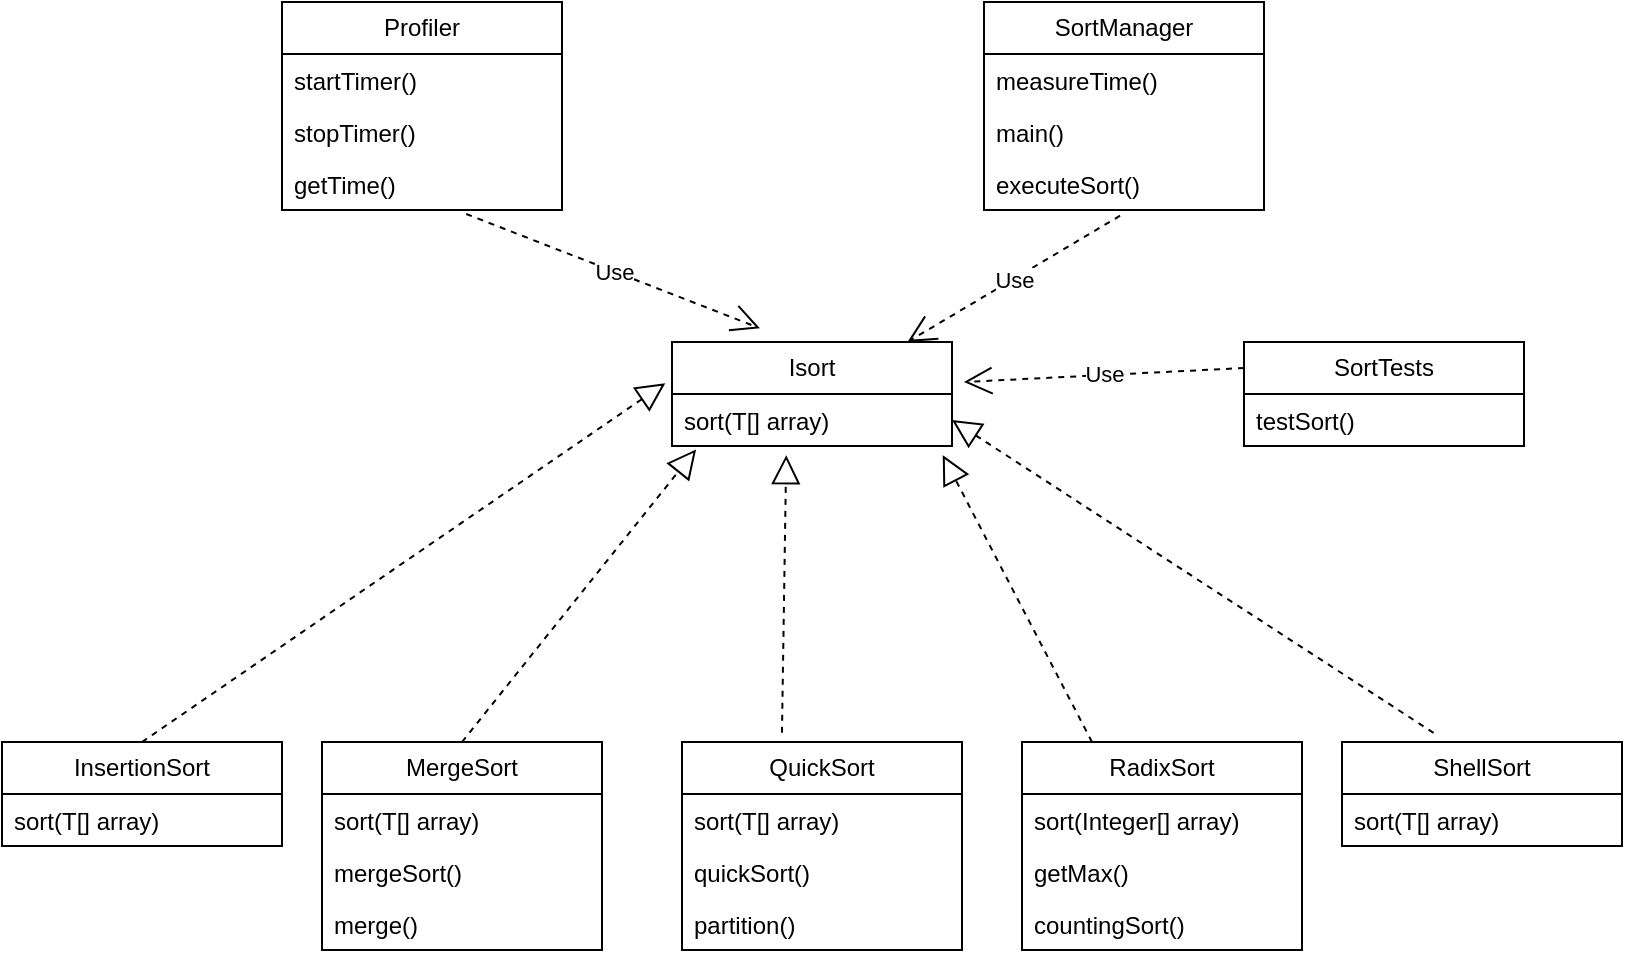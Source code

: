 <mxfile version="24.7.5">
  <diagram name="Página-1" id="txfjiQ5ImsRMTjLnq5LW">
    <mxGraphModel dx="1160" dy="785" grid="1" gridSize="10" guides="1" tooltips="1" connect="1" arrows="1" fold="1" page="1" pageScale="1" pageWidth="827" pageHeight="1169" math="0" shadow="0">
      <root>
        <mxCell id="0" />
        <mxCell id="1" parent="0" />
        <mxCell id="gjnBkRrCsBpbkHh6pPHK-1" value="Isort" style="swimlane;fontStyle=0;childLayout=stackLayout;horizontal=1;startSize=26;fillColor=none;horizontalStack=0;resizeParent=1;resizeParentMax=0;resizeLast=0;collapsible=1;marginBottom=0;whiteSpace=wrap;html=1;" vertex="1" parent="1">
          <mxGeometry x="344" y="200" width="140" height="52" as="geometry" />
        </mxCell>
        <mxCell id="gjnBkRrCsBpbkHh6pPHK-2" value="sort(T[] array)" style="text;strokeColor=none;fillColor=none;align=left;verticalAlign=top;spacingLeft=4;spacingRight=4;overflow=hidden;rotatable=0;points=[[0,0.5],[1,0.5]];portConstraint=eastwest;whiteSpace=wrap;html=1;" vertex="1" parent="gjnBkRrCsBpbkHh6pPHK-1">
          <mxGeometry y="26" width="140" height="26" as="geometry" />
        </mxCell>
        <mxCell id="gjnBkRrCsBpbkHh6pPHK-5" value="InsertionSort" style="swimlane;fontStyle=0;childLayout=stackLayout;horizontal=1;startSize=26;fillColor=none;horizontalStack=0;resizeParent=1;resizeParentMax=0;resizeLast=0;collapsible=1;marginBottom=0;whiteSpace=wrap;html=1;" vertex="1" parent="1">
          <mxGeometry x="9" y="400" width="140" height="52" as="geometry" />
        </mxCell>
        <mxCell id="gjnBkRrCsBpbkHh6pPHK-6" value="sort(T[] array)" style="text;strokeColor=none;fillColor=none;align=left;verticalAlign=top;spacingLeft=4;spacingRight=4;overflow=hidden;rotatable=0;points=[[0,0.5],[1,0.5]];portConstraint=eastwest;whiteSpace=wrap;html=1;" vertex="1" parent="gjnBkRrCsBpbkHh6pPHK-5">
          <mxGeometry y="26" width="140" height="26" as="geometry" />
        </mxCell>
        <mxCell id="gjnBkRrCsBpbkHh6pPHK-9" value="MergeSort" style="swimlane;fontStyle=0;childLayout=stackLayout;horizontal=1;startSize=26;fillColor=none;horizontalStack=0;resizeParent=1;resizeParentMax=0;resizeLast=0;collapsible=1;marginBottom=0;whiteSpace=wrap;html=1;" vertex="1" parent="1">
          <mxGeometry x="169" y="400" width="140" height="104" as="geometry" />
        </mxCell>
        <mxCell id="gjnBkRrCsBpbkHh6pPHK-10" value="sort(T[] array)" style="text;strokeColor=none;fillColor=none;align=left;verticalAlign=top;spacingLeft=4;spacingRight=4;overflow=hidden;rotatable=0;points=[[0,0.5],[1,0.5]];portConstraint=eastwest;whiteSpace=wrap;html=1;" vertex="1" parent="gjnBkRrCsBpbkHh6pPHK-9">
          <mxGeometry y="26" width="140" height="26" as="geometry" />
        </mxCell>
        <mxCell id="gjnBkRrCsBpbkHh6pPHK-11" value="mergeSort()" style="text;strokeColor=none;fillColor=none;align=left;verticalAlign=top;spacingLeft=4;spacingRight=4;overflow=hidden;rotatable=0;points=[[0,0.5],[1,0.5]];portConstraint=eastwest;whiteSpace=wrap;html=1;" vertex="1" parent="gjnBkRrCsBpbkHh6pPHK-9">
          <mxGeometry y="52" width="140" height="26" as="geometry" />
        </mxCell>
        <mxCell id="gjnBkRrCsBpbkHh6pPHK-12" value="merge()" style="text;strokeColor=none;fillColor=none;align=left;verticalAlign=top;spacingLeft=4;spacingRight=4;overflow=hidden;rotatable=0;points=[[0,0.5],[1,0.5]];portConstraint=eastwest;whiteSpace=wrap;html=1;" vertex="1" parent="gjnBkRrCsBpbkHh6pPHK-9">
          <mxGeometry y="78" width="140" height="26" as="geometry" />
        </mxCell>
        <mxCell id="gjnBkRrCsBpbkHh6pPHK-13" value="QuickSort" style="swimlane;fontStyle=0;childLayout=stackLayout;horizontal=1;startSize=26;fillColor=none;horizontalStack=0;resizeParent=1;resizeParentMax=0;resizeLast=0;collapsible=1;marginBottom=0;whiteSpace=wrap;html=1;" vertex="1" parent="1">
          <mxGeometry x="349" y="400" width="140" height="104" as="geometry" />
        </mxCell>
        <mxCell id="gjnBkRrCsBpbkHh6pPHK-14" value="sort(T[] array)" style="text;strokeColor=none;fillColor=none;align=left;verticalAlign=top;spacingLeft=4;spacingRight=4;overflow=hidden;rotatable=0;points=[[0,0.5],[1,0.5]];portConstraint=eastwest;whiteSpace=wrap;html=1;" vertex="1" parent="gjnBkRrCsBpbkHh6pPHK-13">
          <mxGeometry y="26" width="140" height="26" as="geometry" />
        </mxCell>
        <mxCell id="gjnBkRrCsBpbkHh6pPHK-15" value="quickSort()" style="text;strokeColor=none;fillColor=none;align=left;verticalAlign=top;spacingLeft=4;spacingRight=4;overflow=hidden;rotatable=0;points=[[0,0.5],[1,0.5]];portConstraint=eastwest;whiteSpace=wrap;html=1;" vertex="1" parent="gjnBkRrCsBpbkHh6pPHK-13">
          <mxGeometry y="52" width="140" height="26" as="geometry" />
        </mxCell>
        <mxCell id="gjnBkRrCsBpbkHh6pPHK-16" value="partition()" style="text;strokeColor=none;fillColor=none;align=left;verticalAlign=top;spacingLeft=4;spacingRight=4;overflow=hidden;rotatable=0;points=[[0,0.5],[1,0.5]];portConstraint=eastwest;whiteSpace=wrap;html=1;" vertex="1" parent="gjnBkRrCsBpbkHh6pPHK-13">
          <mxGeometry y="78" width="140" height="26" as="geometry" />
        </mxCell>
        <mxCell id="gjnBkRrCsBpbkHh6pPHK-17" value="RadixSort" style="swimlane;fontStyle=0;childLayout=stackLayout;horizontal=1;startSize=26;fillColor=none;horizontalStack=0;resizeParent=1;resizeParentMax=0;resizeLast=0;collapsible=1;marginBottom=0;whiteSpace=wrap;html=1;" vertex="1" parent="1">
          <mxGeometry x="519" y="400" width="140" height="104" as="geometry" />
        </mxCell>
        <mxCell id="gjnBkRrCsBpbkHh6pPHK-18" value="sort(Integer[] array)" style="text;strokeColor=none;fillColor=none;align=left;verticalAlign=top;spacingLeft=4;spacingRight=4;overflow=hidden;rotatable=0;points=[[0,0.5],[1,0.5]];portConstraint=eastwest;whiteSpace=wrap;html=1;" vertex="1" parent="gjnBkRrCsBpbkHh6pPHK-17">
          <mxGeometry y="26" width="140" height="26" as="geometry" />
        </mxCell>
        <mxCell id="gjnBkRrCsBpbkHh6pPHK-19" value="getMax()" style="text;strokeColor=none;fillColor=none;align=left;verticalAlign=top;spacingLeft=4;spacingRight=4;overflow=hidden;rotatable=0;points=[[0,0.5],[1,0.5]];portConstraint=eastwest;whiteSpace=wrap;html=1;" vertex="1" parent="gjnBkRrCsBpbkHh6pPHK-17">
          <mxGeometry y="52" width="140" height="26" as="geometry" />
        </mxCell>
        <mxCell id="gjnBkRrCsBpbkHh6pPHK-20" value="countingSort()" style="text;strokeColor=none;fillColor=none;align=left;verticalAlign=top;spacingLeft=4;spacingRight=4;overflow=hidden;rotatable=0;points=[[0,0.5],[1,0.5]];portConstraint=eastwest;whiteSpace=wrap;html=1;" vertex="1" parent="gjnBkRrCsBpbkHh6pPHK-17">
          <mxGeometry y="78" width="140" height="26" as="geometry" />
        </mxCell>
        <mxCell id="gjnBkRrCsBpbkHh6pPHK-21" value="SortManager" style="swimlane;fontStyle=0;childLayout=stackLayout;horizontal=1;startSize=26;fillColor=none;horizontalStack=0;resizeParent=1;resizeParentMax=0;resizeLast=0;collapsible=1;marginBottom=0;whiteSpace=wrap;html=1;" vertex="1" parent="1">
          <mxGeometry x="500" y="30" width="140" height="104" as="geometry" />
        </mxCell>
        <mxCell id="gjnBkRrCsBpbkHh6pPHK-22" value="measureTime()" style="text;strokeColor=none;fillColor=none;align=left;verticalAlign=top;spacingLeft=4;spacingRight=4;overflow=hidden;rotatable=0;points=[[0,0.5],[1,0.5]];portConstraint=eastwest;whiteSpace=wrap;html=1;" vertex="1" parent="gjnBkRrCsBpbkHh6pPHK-21">
          <mxGeometry y="26" width="140" height="26" as="geometry" />
        </mxCell>
        <mxCell id="gjnBkRrCsBpbkHh6pPHK-23" value="main()" style="text;strokeColor=none;fillColor=none;align=left;verticalAlign=top;spacingLeft=4;spacingRight=4;overflow=hidden;rotatable=0;points=[[0,0.5],[1,0.5]];portConstraint=eastwest;whiteSpace=wrap;html=1;" vertex="1" parent="gjnBkRrCsBpbkHh6pPHK-21">
          <mxGeometry y="52" width="140" height="26" as="geometry" />
        </mxCell>
        <mxCell id="gjnBkRrCsBpbkHh6pPHK-38" value="executeSort()" style="text;strokeColor=none;fillColor=none;align=left;verticalAlign=top;spacingLeft=4;spacingRight=4;overflow=hidden;rotatable=0;points=[[0,0.5],[1,0.5]];portConstraint=eastwest;whiteSpace=wrap;html=1;" vertex="1" parent="gjnBkRrCsBpbkHh6pPHK-21">
          <mxGeometry y="78" width="140" height="26" as="geometry" />
        </mxCell>
        <mxCell id="gjnBkRrCsBpbkHh6pPHK-25" value="ShellSort" style="swimlane;fontStyle=0;childLayout=stackLayout;horizontal=1;startSize=26;fillColor=none;horizontalStack=0;resizeParent=1;resizeParentMax=0;resizeLast=0;collapsible=1;marginBottom=0;whiteSpace=wrap;html=1;" vertex="1" parent="1">
          <mxGeometry x="679" y="400" width="140" height="52" as="geometry" />
        </mxCell>
        <mxCell id="gjnBkRrCsBpbkHh6pPHK-26" value="sort(T[] array)" style="text;strokeColor=none;fillColor=none;align=left;verticalAlign=top;spacingLeft=4;spacingRight=4;overflow=hidden;rotatable=0;points=[[0,0.5],[1,0.5]];portConstraint=eastwest;whiteSpace=wrap;html=1;" vertex="1" parent="gjnBkRrCsBpbkHh6pPHK-25">
          <mxGeometry y="26" width="140" height="26" as="geometry" />
        </mxCell>
        <mxCell id="gjnBkRrCsBpbkHh6pPHK-29" value="Profiler" style="swimlane;fontStyle=0;childLayout=stackLayout;horizontal=1;startSize=26;fillColor=none;horizontalStack=0;resizeParent=1;resizeParentMax=0;resizeLast=0;collapsible=1;marginBottom=0;whiteSpace=wrap;html=1;" vertex="1" parent="1">
          <mxGeometry x="149" y="30" width="140" height="104" as="geometry" />
        </mxCell>
        <mxCell id="gjnBkRrCsBpbkHh6pPHK-30" value="startTimer()" style="text;strokeColor=none;fillColor=none;align=left;verticalAlign=top;spacingLeft=4;spacingRight=4;overflow=hidden;rotatable=0;points=[[0,0.5],[1,0.5]];portConstraint=eastwest;whiteSpace=wrap;html=1;" vertex="1" parent="gjnBkRrCsBpbkHh6pPHK-29">
          <mxGeometry y="26" width="140" height="26" as="geometry" />
        </mxCell>
        <mxCell id="gjnBkRrCsBpbkHh6pPHK-31" value="stopTimer()" style="text;strokeColor=none;fillColor=none;align=left;verticalAlign=top;spacingLeft=4;spacingRight=4;overflow=hidden;rotatable=0;points=[[0,0.5],[1,0.5]];portConstraint=eastwest;whiteSpace=wrap;html=1;" vertex="1" parent="gjnBkRrCsBpbkHh6pPHK-29">
          <mxGeometry y="52" width="140" height="26" as="geometry" />
        </mxCell>
        <mxCell id="gjnBkRrCsBpbkHh6pPHK-32" value="getTime()" style="text;strokeColor=none;fillColor=none;align=left;verticalAlign=top;spacingLeft=4;spacingRight=4;overflow=hidden;rotatable=0;points=[[0,0.5],[1,0.5]];portConstraint=eastwest;whiteSpace=wrap;html=1;" vertex="1" parent="gjnBkRrCsBpbkHh6pPHK-29">
          <mxGeometry y="78" width="140" height="26" as="geometry" />
        </mxCell>
        <mxCell id="gjnBkRrCsBpbkHh6pPHK-33" value="" style="endArrow=block;dashed=1;endFill=0;endSize=12;html=1;rounded=0;exitX=0.5;exitY=0;exitDx=0;exitDy=0;entryX=-0.024;entryY=-0.209;entryDx=0;entryDy=0;entryPerimeter=0;" edge="1" parent="1" source="gjnBkRrCsBpbkHh6pPHK-5" target="gjnBkRrCsBpbkHh6pPHK-2">
          <mxGeometry width="160" relative="1" as="geometry">
            <mxPoint x="330" y="420" as="sourcePoint" />
            <mxPoint x="490" y="420" as="targetPoint" />
          </mxGeometry>
        </mxCell>
        <mxCell id="gjnBkRrCsBpbkHh6pPHK-34" value="" style="endArrow=block;dashed=1;endFill=0;endSize=12;html=1;rounded=0;exitX=0.5;exitY=0;exitDx=0;exitDy=0;entryX=0.086;entryY=1.066;entryDx=0;entryDy=0;entryPerimeter=0;" edge="1" parent="1" source="gjnBkRrCsBpbkHh6pPHK-9" target="gjnBkRrCsBpbkHh6pPHK-2">
          <mxGeometry width="160" relative="1" as="geometry">
            <mxPoint x="90" y="230" as="sourcePoint" />
            <mxPoint x="351" y="111" as="targetPoint" />
          </mxGeometry>
        </mxCell>
        <mxCell id="gjnBkRrCsBpbkHh6pPHK-35" value="" style="endArrow=block;dashed=1;endFill=0;endSize=12;html=1;rounded=0;entryX=0.408;entryY=1.176;entryDx=0;entryDy=0;entryPerimeter=0;exitX=0.357;exitY=-0.044;exitDx=0;exitDy=0;exitPerimeter=0;" edge="1" parent="1" source="gjnBkRrCsBpbkHh6pPHK-13" target="gjnBkRrCsBpbkHh6pPHK-2">
          <mxGeometry width="160" relative="1" as="geometry">
            <mxPoint x="330" y="420" as="sourcePoint" />
            <mxPoint x="490" y="420" as="targetPoint" />
          </mxGeometry>
        </mxCell>
        <mxCell id="gjnBkRrCsBpbkHh6pPHK-36" value="" style="endArrow=block;dashed=1;endFill=0;endSize=12;html=1;rounded=0;entryX=0.967;entryY=1.176;entryDx=0;entryDy=0;entryPerimeter=0;exitX=0.25;exitY=0;exitDx=0;exitDy=0;" edge="1" parent="1" source="gjnBkRrCsBpbkHh6pPHK-17" target="gjnBkRrCsBpbkHh6pPHK-2">
          <mxGeometry width="160" relative="1" as="geometry">
            <mxPoint x="330" y="420" as="sourcePoint" />
            <mxPoint x="490" y="420" as="targetPoint" />
          </mxGeometry>
        </mxCell>
        <mxCell id="gjnBkRrCsBpbkHh6pPHK-37" value="" style="endArrow=block;dashed=1;endFill=0;endSize=12;html=1;rounded=0;entryX=1;entryY=0.5;entryDx=0;entryDy=0;exitX=0.327;exitY=-0.088;exitDx=0;exitDy=0;exitPerimeter=0;" edge="1" parent="1" source="gjnBkRrCsBpbkHh6pPHK-25" target="gjnBkRrCsBpbkHh6pPHK-2">
          <mxGeometry width="160" relative="1" as="geometry">
            <mxPoint x="330" y="420" as="sourcePoint" />
            <mxPoint x="490" y="420" as="targetPoint" />
          </mxGeometry>
        </mxCell>
        <mxCell id="gjnBkRrCsBpbkHh6pPHK-39" value="Use" style="endArrow=open;endSize=12;dashed=1;html=1;rounded=0;exitX=0.486;exitY=1.11;exitDx=0;exitDy=0;exitPerimeter=0;entryX=0.841;entryY=0;entryDx=0;entryDy=0;entryPerimeter=0;" edge="1" parent="1" source="gjnBkRrCsBpbkHh6pPHK-38" target="gjnBkRrCsBpbkHh6pPHK-1">
          <mxGeometry width="160" relative="1" as="geometry">
            <mxPoint x="330" y="420" as="sourcePoint" />
            <mxPoint x="490" y="420" as="targetPoint" />
          </mxGeometry>
        </mxCell>
        <mxCell id="gjnBkRrCsBpbkHh6pPHK-40" value="Use" style="endArrow=open;endSize=12;dashed=1;html=1;rounded=0;exitX=0.658;exitY=1.077;exitDx=0;exitDy=0;exitPerimeter=0;entryX=0.314;entryY=-0.132;entryDx=0;entryDy=0;entryPerimeter=0;" edge="1" parent="1" source="gjnBkRrCsBpbkHh6pPHK-32" target="gjnBkRrCsBpbkHh6pPHK-1">
          <mxGeometry width="160" relative="1" as="geometry">
            <mxPoint x="578" y="147" as="sourcePoint" />
            <mxPoint x="472" y="210" as="targetPoint" />
          </mxGeometry>
        </mxCell>
        <mxCell id="gjnBkRrCsBpbkHh6pPHK-41" value="SortTests" style="swimlane;fontStyle=0;childLayout=stackLayout;horizontal=1;startSize=26;fillColor=none;horizontalStack=0;resizeParent=1;resizeParentMax=0;resizeLast=0;collapsible=1;marginBottom=0;whiteSpace=wrap;html=1;" vertex="1" parent="1">
          <mxGeometry x="630" y="200" width="140" height="52" as="geometry" />
        </mxCell>
        <mxCell id="gjnBkRrCsBpbkHh6pPHK-42" value="testSort()" style="text;strokeColor=none;fillColor=none;align=left;verticalAlign=top;spacingLeft=4;spacingRight=4;overflow=hidden;rotatable=0;points=[[0,0.5],[1,0.5]];portConstraint=eastwest;whiteSpace=wrap;html=1;" vertex="1" parent="gjnBkRrCsBpbkHh6pPHK-41">
          <mxGeometry y="26" width="140" height="26" as="geometry" />
        </mxCell>
        <mxCell id="gjnBkRrCsBpbkHh6pPHK-45" value="Use" style="endArrow=open;endSize=12;dashed=1;html=1;rounded=0;exitX=0;exitY=0.25;exitDx=0;exitDy=0;" edge="1" parent="1" source="gjnBkRrCsBpbkHh6pPHK-41">
          <mxGeometry width="160" relative="1" as="geometry">
            <mxPoint x="588" y="157" as="sourcePoint" />
            <mxPoint x="490" y="220" as="targetPoint" />
          </mxGeometry>
        </mxCell>
      </root>
    </mxGraphModel>
  </diagram>
</mxfile>
